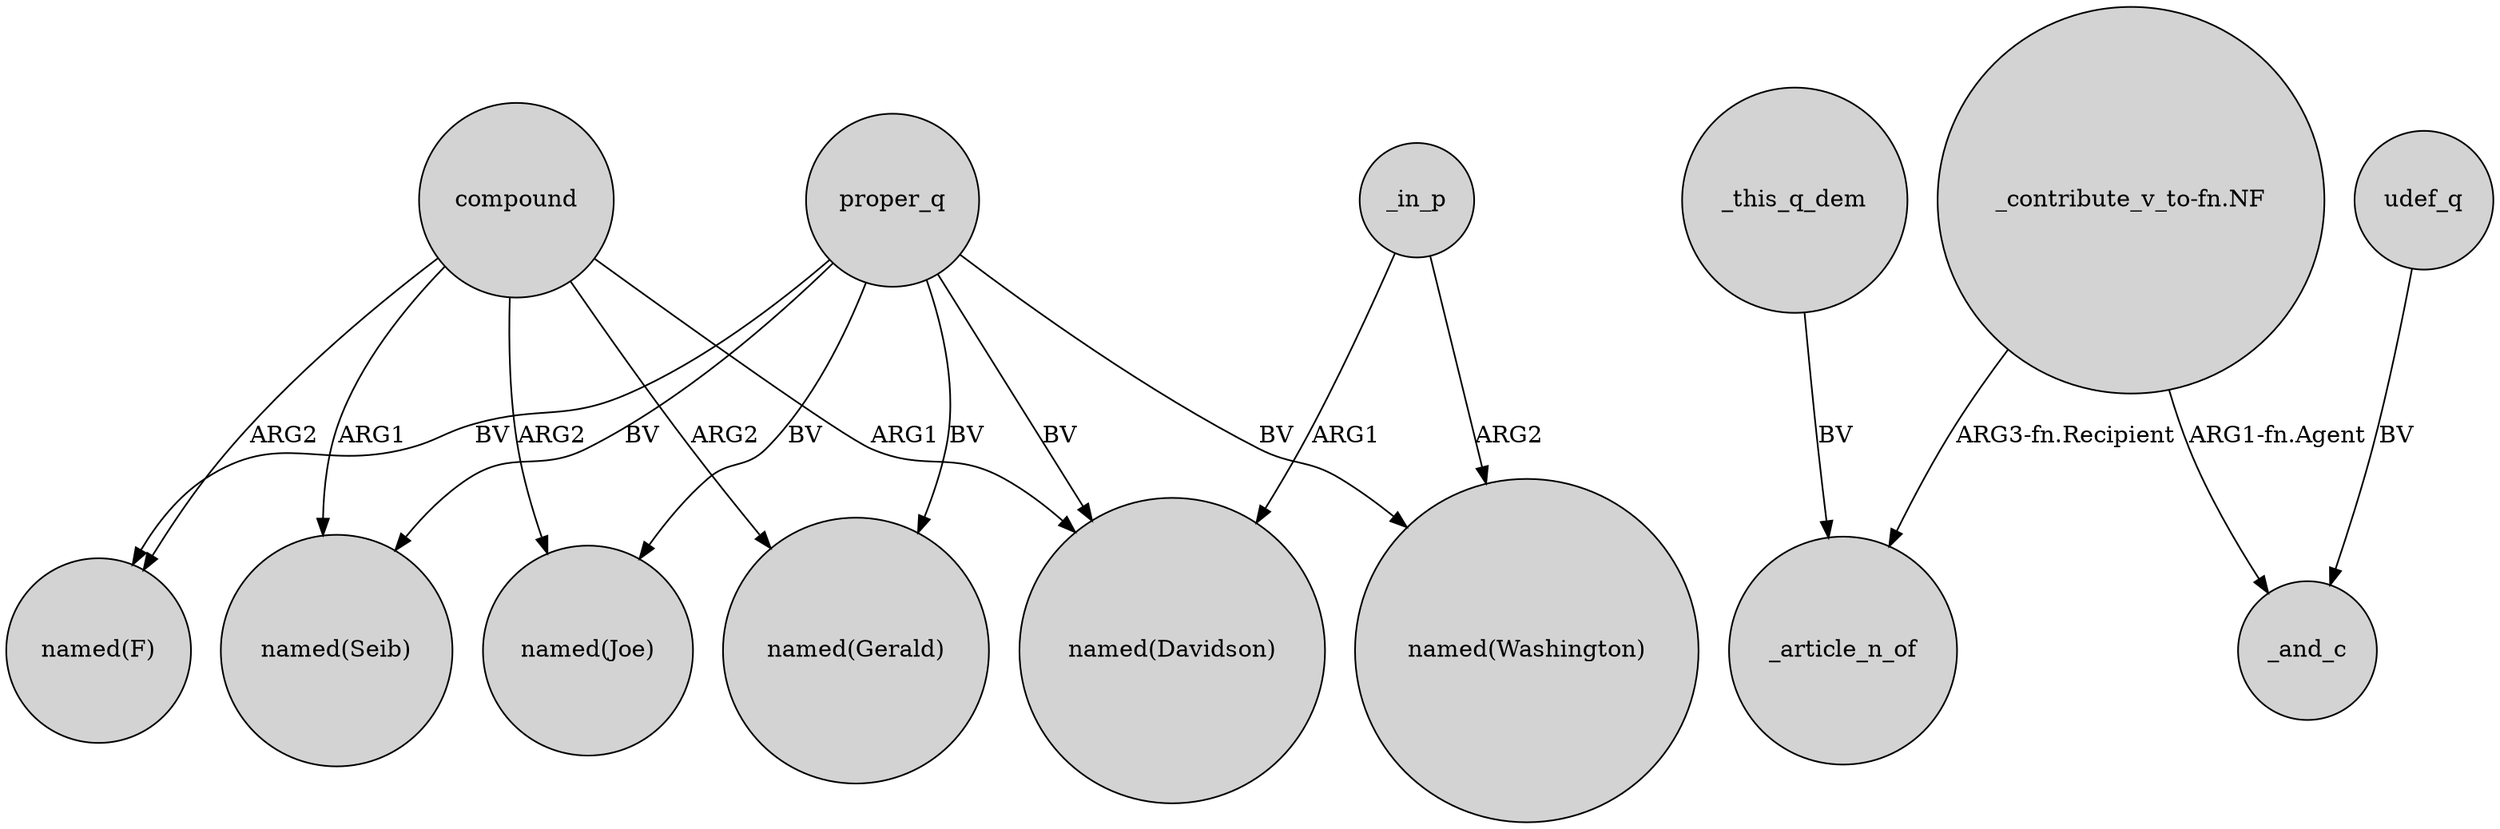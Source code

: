 digraph {
	node [shape=circle style=filled]
	compound -> "named(F)" [label=ARG2]
	proper_q -> "named(Seib)" [label=BV]
	proper_q -> "named(Joe)" [label=BV]
	_this_q_dem -> _article_n_of [label=BV]
	compound -> "named(Seib)" [label=ARG1]
	proper_q -> "named(Gerald)" [label=BV]
	proper_q -> "named(Davidson)" [label=BV]
	compound -> "named(Gerald)" [label=ARG2]
	compound -> "named(Davidson)" [label=ARG1]
	compound -> "named(Joe)" [label=ARG2]
	_in_p -> "named(Davidson)" [label=ARG1]
	_in_p -> "named(Washington)" [label=ARG2]
	udef_q -> _and_c [label=BV]
	"_contribute_v_to-fn.NF" -> _article_n_of [label="ARG3-fn.Recipient"]
	proper_q -> "named(F)" [label=BV]
	"_contribute_v_to-fn.NF" -> _and_c [label="ARG1-fn.Agent"]
	proper_q -> "named(Washington)" [label=BV]
}
